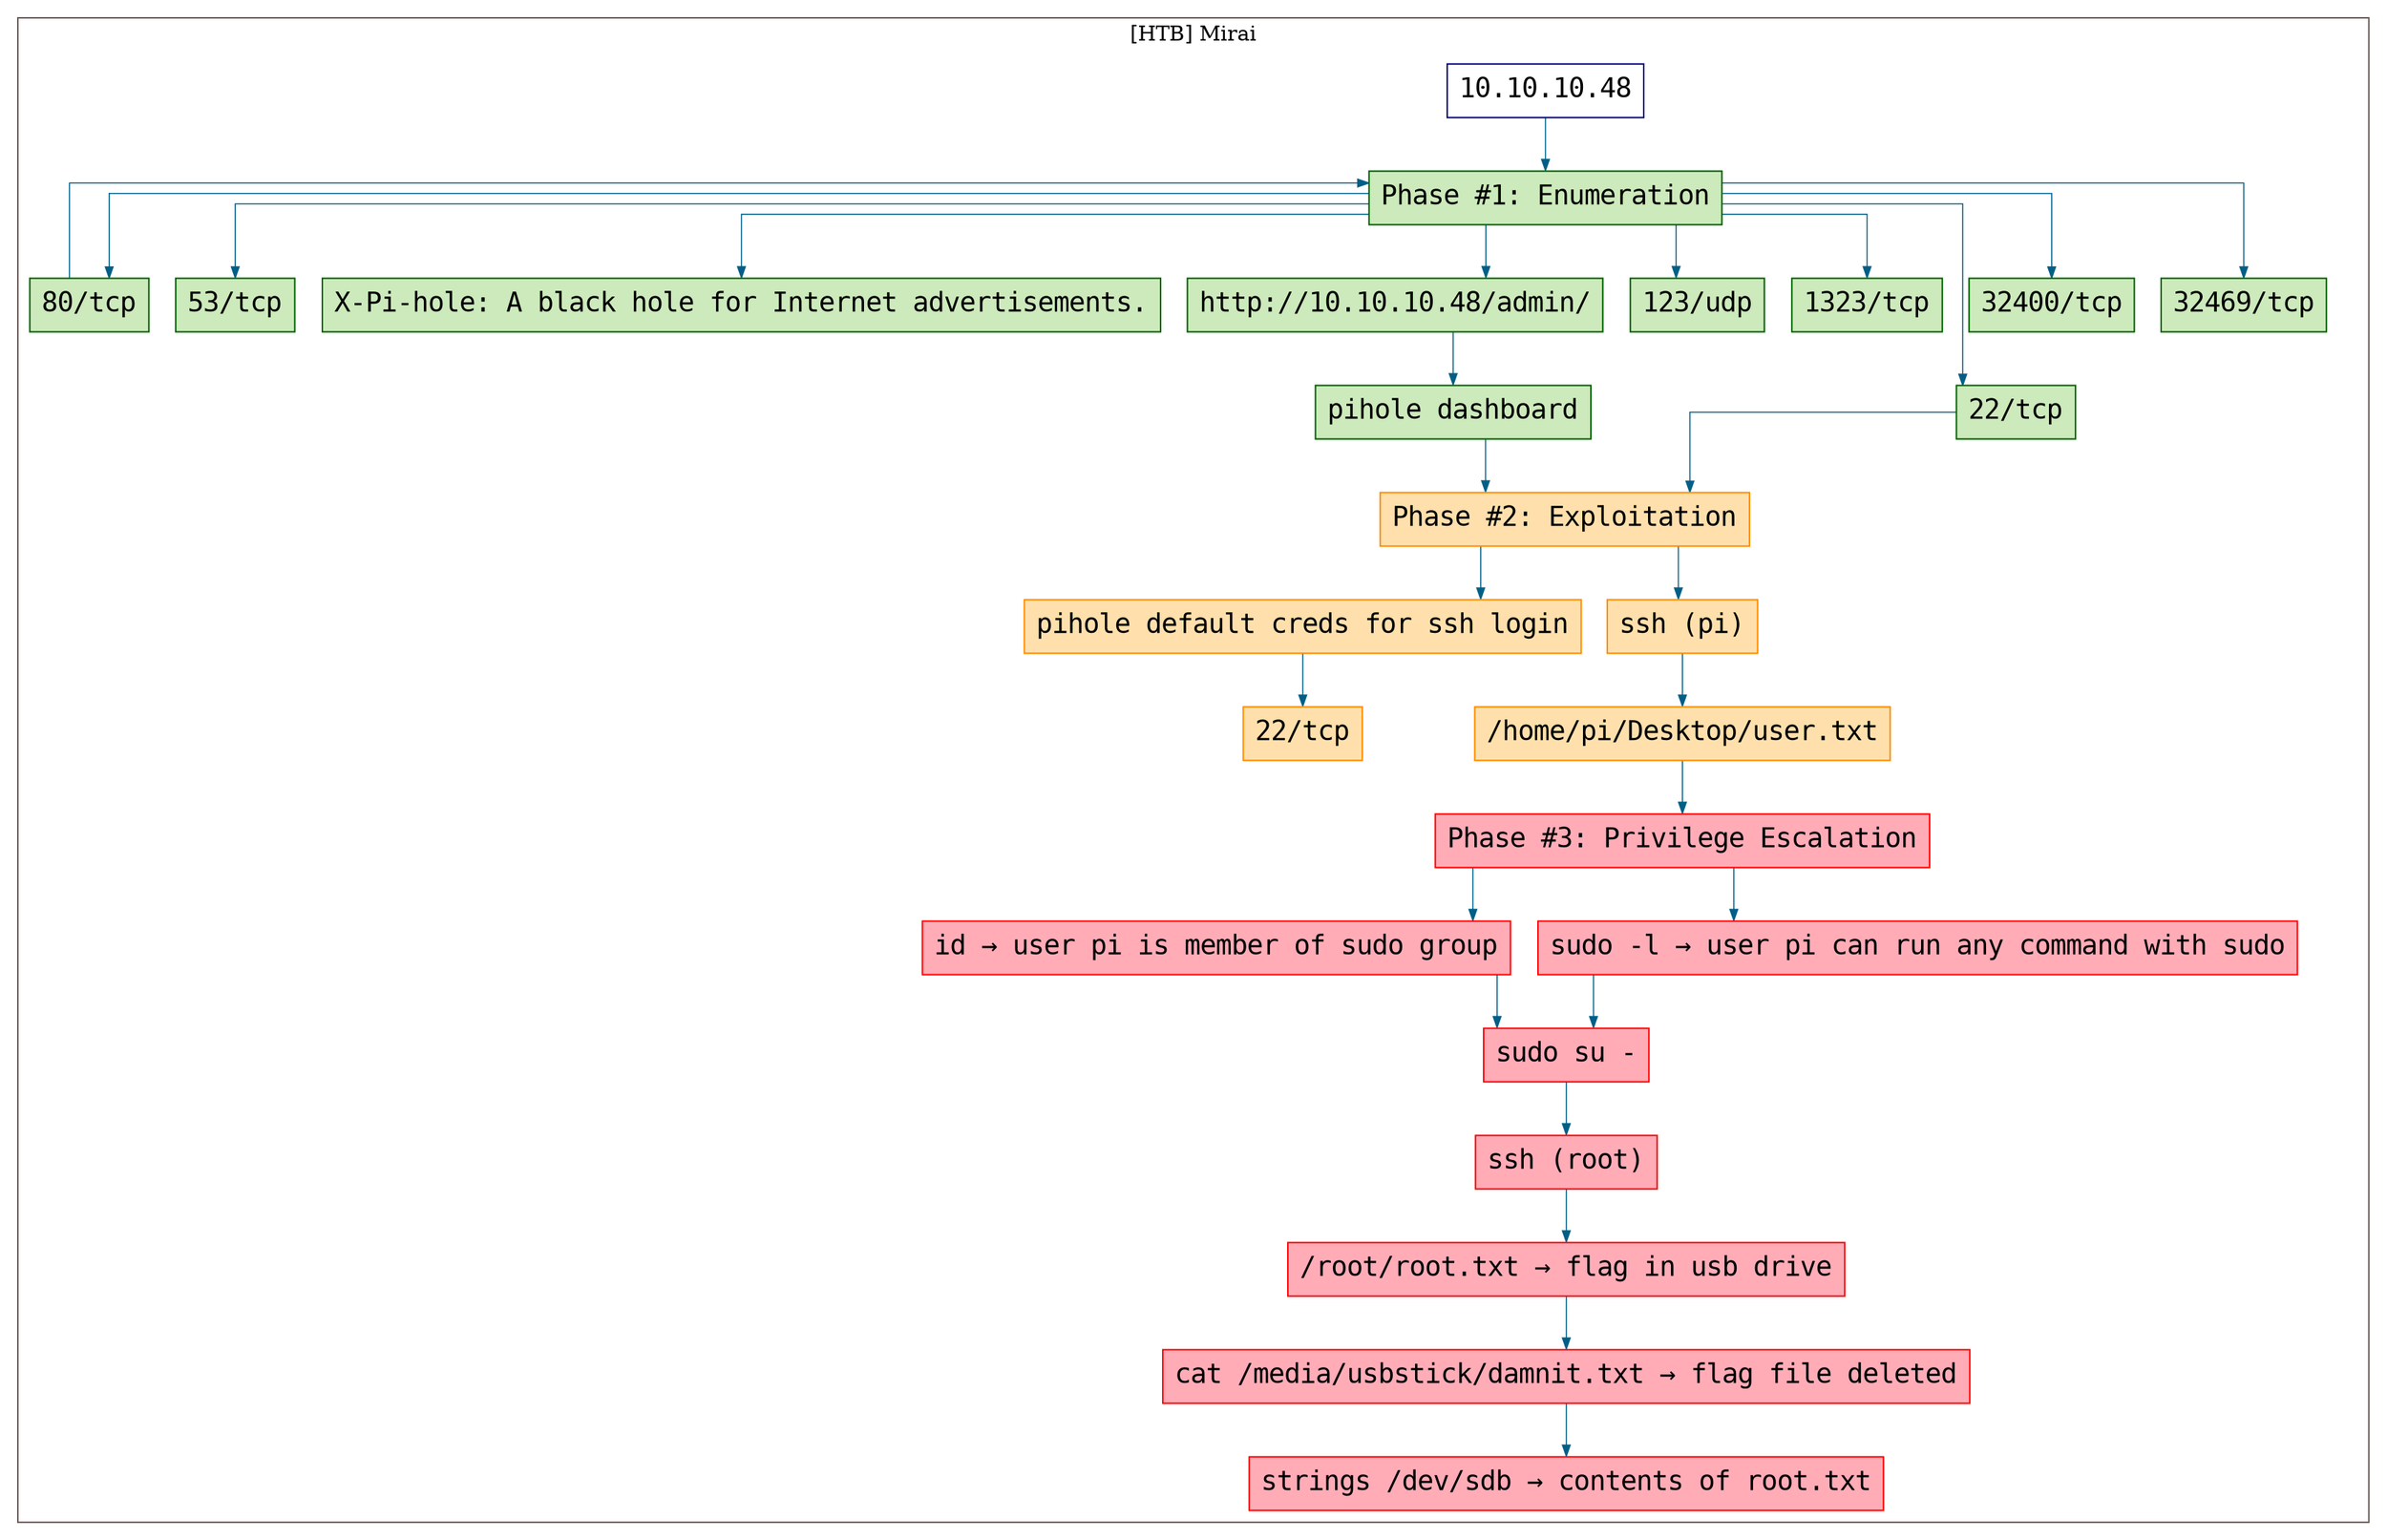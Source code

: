 digraph G {
  #rankdir=LR;
  nodesdictep=1.0; splines="ortho"; K=0.6; overlap=scale; fixedsize=true; resolution=72; bgcolor="#ffffff"; outputorder="edgesfirst";
  node [fontname="courier" fontsize=18 shape=box width=0.25 fillcolor="white" style="filled,solid"];
  edge [style=solid color="#005f87" penwidth=0.75 arrowsize=0.75];

  0[label="10.10.10.48" color="navyblue" fillcolor="#ffffff" tooltip="[HTB] Mirai"];
  10[label="ssh (root)" color="red" fillcolor="#ffacb7" tooltip="Phase #3:Privilege Escalation"];
  11[label="/root/root.txt → flag in usb drive" color="red" fillcolor="#ffacb7" tooltip="Phase #3:Privilege Escalation"];
  12[label="cat /media/usbstick/damnit.txt → flag file deleted" color="red" fillcolor="#ffacb7" tooltip="Phase #3:Privilege Escalation"];
  13[label="strings /dev/sdb → contents of root.txt" color="red" fillcolor="#ffacb7" tooltip="Phase #3:Privilege Escalation"];
  14[label="53/tcp" color="darkgreen" fillcolor="#cceabb" tooltip="Phase #1:Enumeration"];
  15[label="80/tcp" color="darkgreen" fillcolor="#cceabb" tooltip="Phase #1:Enumeration"];
  16[label="X-Pi-hole: A black hole for Internet advertisements." color="darkgreen" fillcolor="#cceabb" tooltip="Phase #1:Enumeration"];
  17[label="http://10.10.10.48/admin/" color="darkgreen" fillcolor="#cceabb" tooltip="Phase #1:Enumeration"];
  18[label="pihole dashboard" color="darkgreen" fillcolor="#cceabb" tooltip="Phase #1:Enumeration"];
  19[label="pihole default creds for ssh login" color="darkorange" fillcolor="#ffe0ac" tooltip="Phase #2:Exploitation"];
  1[label="Phase #1: Enumeration" color="darkgreen" fillcolor="#cceabb" tooltip="Phase #1:Enumeration"];
  20[label="22/tcp" color="darkorange" fillcolor="#ffe0ac" tooltip="Phase #2:Exploitation"];
  21[label="123/udp" color="darkgreen" fillcolor="#cceabb" tooltip="Phase #1:Enumeration"];
  22[label="1323/tcp" color="darkgreen" fillcolor="#cceabb" tooltip="Phase #1:Enumeration"];
  23[label="32400/tcp" color="darkgreen" fillcolor="#cceabb" tooltip="Phase #1:Enumeration"];
  24[label="32469/tcp" color="darkgreen" fillcolor="#cceabb" tooltip="Phase #1:Enumeration"];
  2[label="22/tcp" color="darkgreen" fillcolor="#cceabb" tooltip="Phase #1:Enumeration"];
  3[label="Phase #2: Exploitation" color="darkorange" fillcolor="#ffe0ac" tooltip="Phase #2:Exploitation"];
  4[label="ssh (pi)" color="darkorange" fillcolor="#ffe0ac" tooltip="Phase #2:Exploitation"];
  5[label="/home/pi/Desktop/user.txt" color="darkorange" fillcolor="#ffe0ac" tooltip="Phase #2:Exploitation"];
  6[label="Phase #3: Privilege Escalation" color="red" fillcolor="#ffacb7" tooltip="Phase #3:Privilege Escalation"];
  7[label="id → user pi is member of sudo group" color="red" fillcolor="#ffacb7" tooltip="Phase #3:Privilege Escalation"];
  8[label="sudo su -" color="red" fillcolor="#ffacb7" tooltip="Phase #3:Privilege Escalation"];
  9[label="sudo -l → user pi can run any command with sudo" color="red" fillcolor="#ffacb7" tooltip="Phase #3:Privilege Escalation"];

  subgraph cluster_0 {
    node [style="filled,solid"];
    label = "[HTB] Mirai";
    color = "#665957";
    0 -> 1 [color="#005f87"];
    1 -> 14 [color="#005f87"];
    1 -> 15 [color="#005f87"];
    1 -> 16 [color="#005f87"];
    1 -> 17 [color="#005f87"];
    1 -> 2 [color="#005f87"];
    1 -> 21 [color="#005f87"];
    1 -> 22 [color="#005f87"];
    1 -> 23 [color="#005f87"];
    1 -> 24 [color="#005f87"];
    10 -> 11 [color="#005f87"];
    11 -> 12 [color="#005f87"];
    12 -> 13 [color="#005f87"];
    15 -> 1 [color="#005f87"];
    17 -> 18 [color="#005f87"];
    18 -> 3 [color="#005f87"];
    19 -> 20 [color="#005f87"];
    2 -> 3 [color="#005f87"];
    3 -> 19 [color="#005f87"];
    3 -> 4 [color="#005f87"];
    4 -> 5 [color="#005f87"];
    5 -> 6 [color="#005f87"];
    6 -> 7 [color="#005f87"];
    6 -> 9 [color="#005f87"];
    7 -> 8 [color="#005f87"];
    8 -> 10 [color="#005f87"];
    9 -> 8 [color="#005f87"];
  }
}
